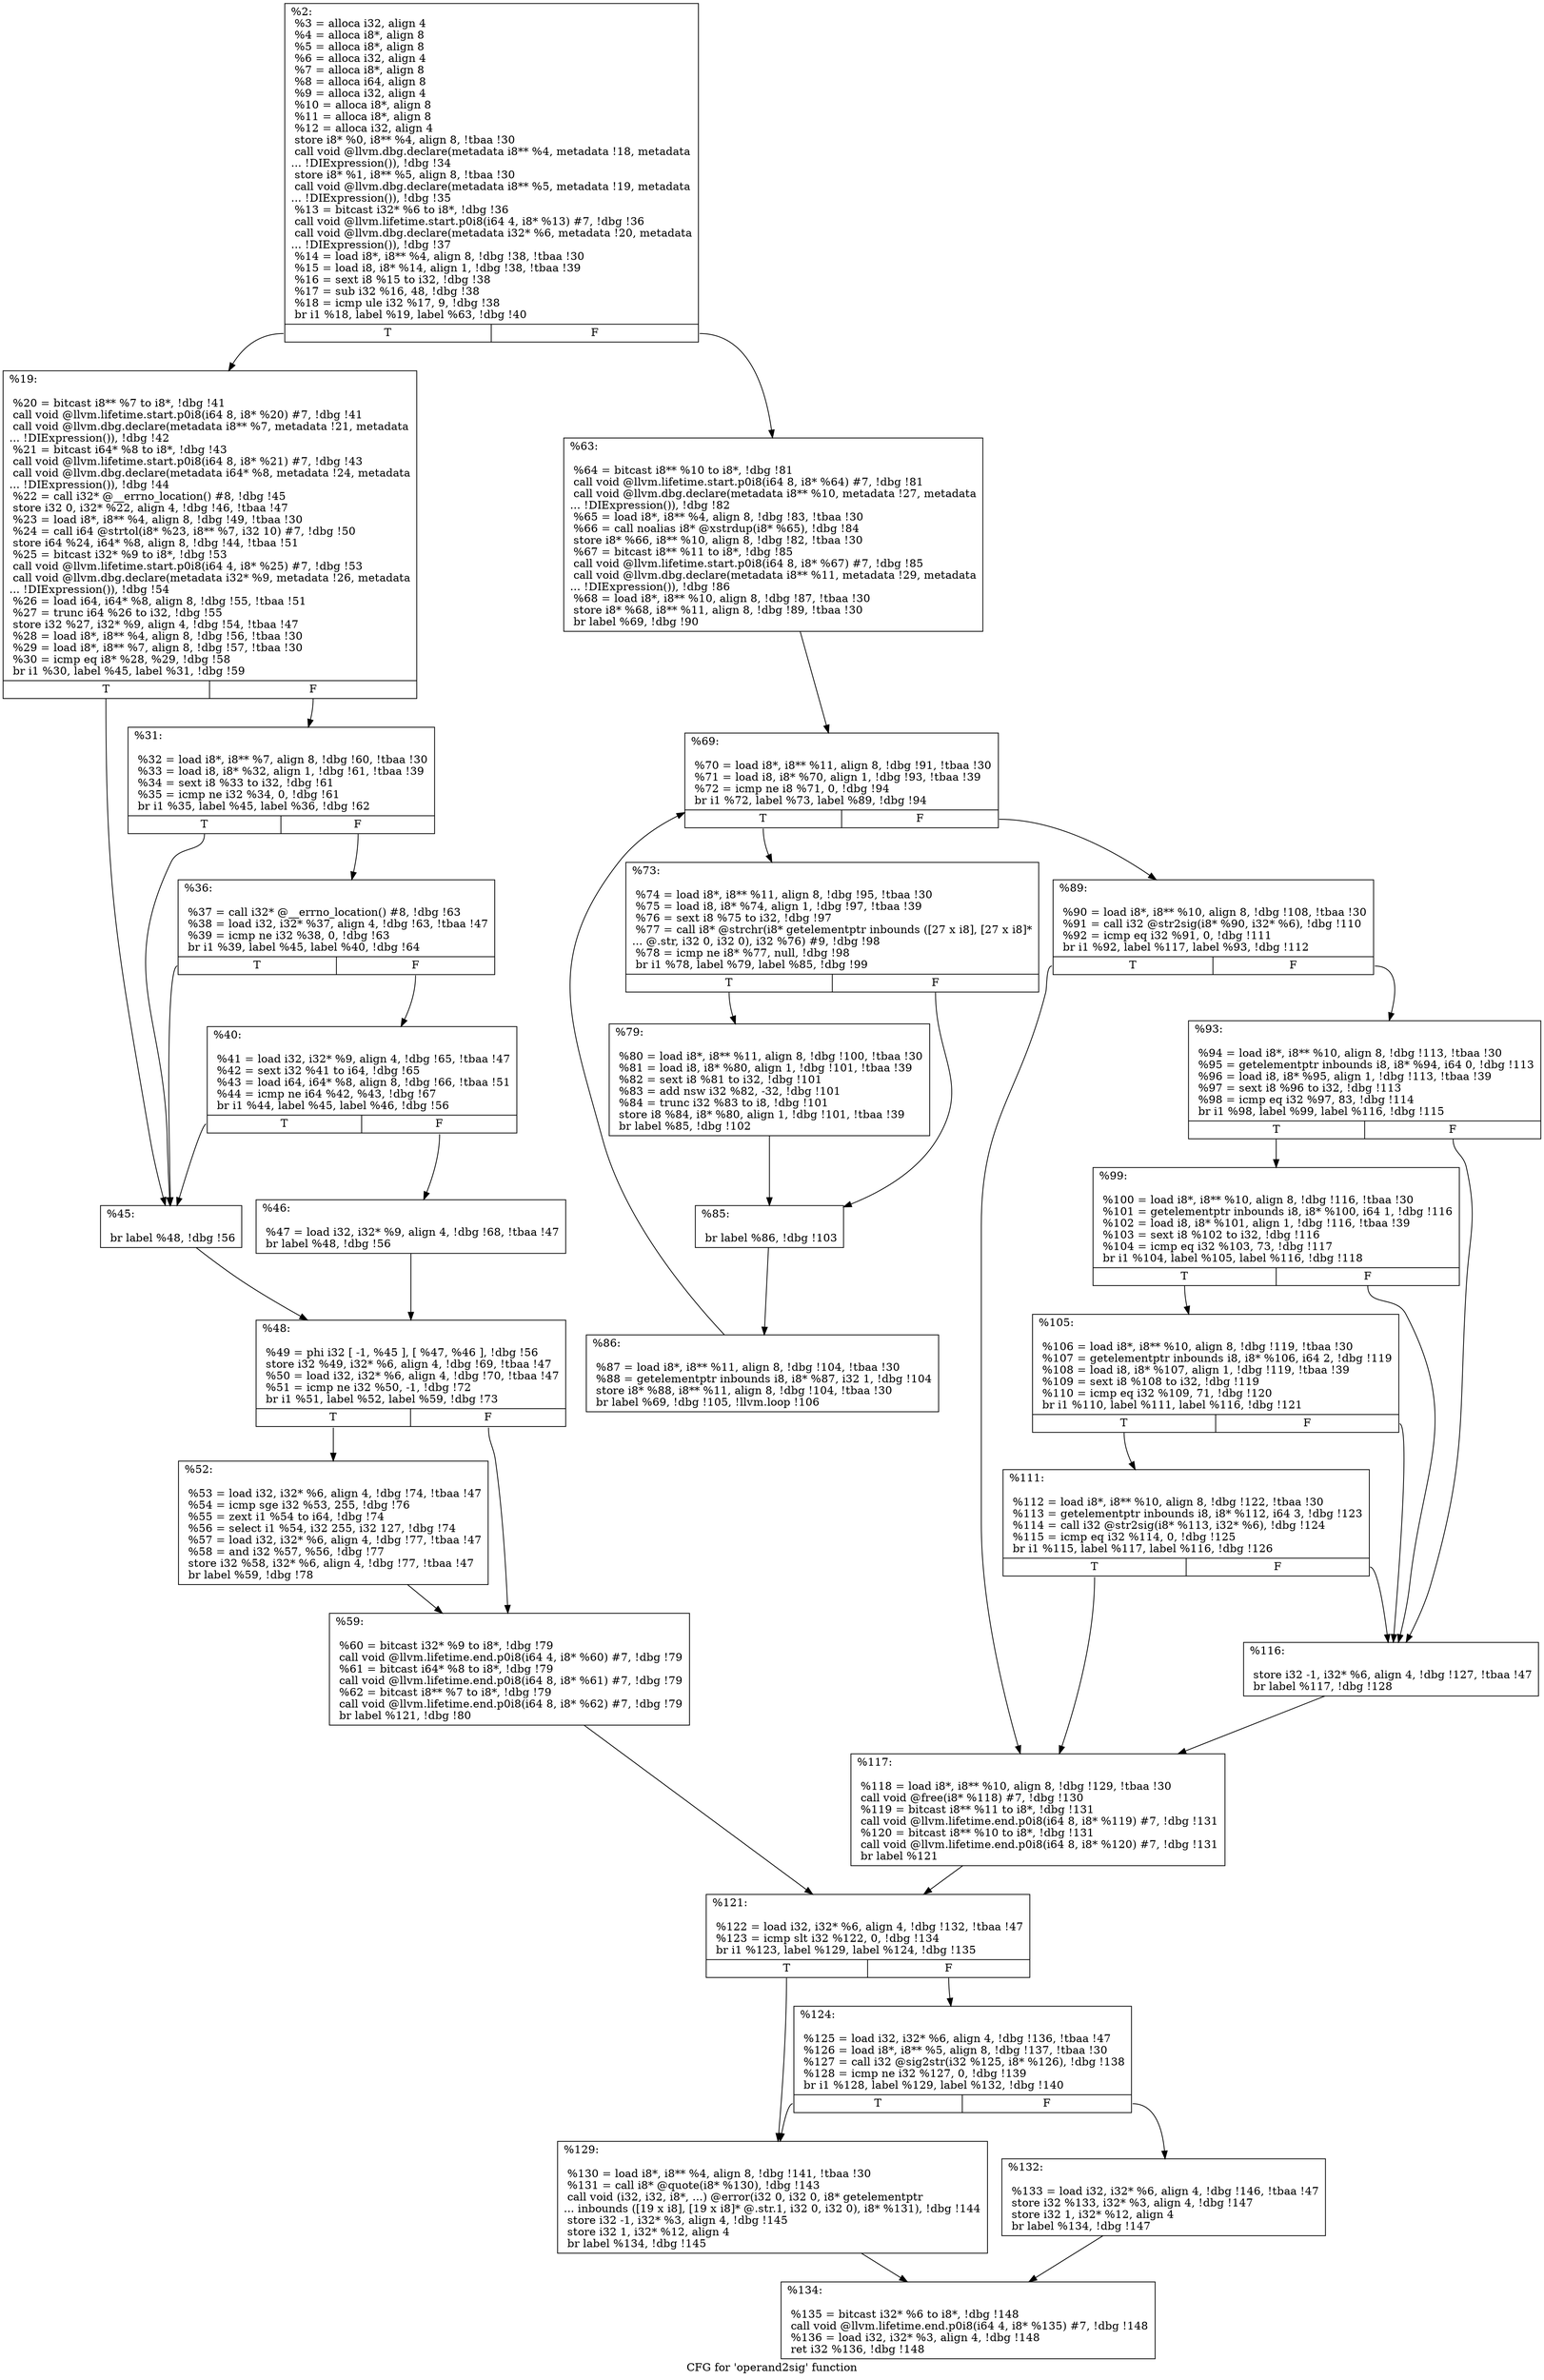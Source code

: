digraph "CFG for 'operand2sig' function" {
	label="CFG for 'operand2sig' function";

	Node0x2784920 [shape=record,label="{%2:\l  %3 = alloca i32, align 4\l  %4 = alloca i8*, align 8\l  %5 = alloca i8*, align 8\l  %6 = alloca i32, align 4\l  %7 = alloca i8*, align 8\l  %8 = alloca i64, align 8\l  %9 = alloca i32, align 4\l  %10 = alloca i8*, align 8\l  %11 = alloca i8*, align 8\l  %12 = alloca i32, align 4\l  store i8* %0, i8** %4, align 8, !tbaa !30\l  call void @llvm.dbg.declare(metadata i8** %4, metadata !18, metadata\l... !DIExpression()), !dbg !34\l  store i8* %1, i8** %5, align 8, !tbaa !30\l  call void @llvm.dbg.declare(metadata i8** %5, metadata !19, metadata\l... !DIExpression()), !dbg !35\l  %13 = bitcast i32* %6 to i8*, !dbg !36\l  call void @llvm.lifetime.start.p0i8(i64 4, i8* %13) #7, !dbg !36\l  call void @llvm.dbg.declare(metadata i32* %6, metadata !20, metadata\l... !DIExpression()), !dbg !37\l  %14 = load i8*, i8** %4, align 8, !dbg !38, !tbaa !30\l  %15 = load i8, i8* %14, align 1, !dbg !38, !tbaa !39\l  %16 = sext i8 %15 to i32, !dbg !38\l  %17 = sub i32 %16, 48, !dbg !38\l  %18 = icmp ule i32 %17, 9, !dbg !38\l  br i1 %18, label %19, label %63, !dbg !40\l|{<s0>T|<s1>F}}"];
	Node0x2784920:s0 -> Node0x27893d0;
	Node0x2784920:s1 -> Node0x27896a0;
	Node0x27893d0 [shape=record,label="{%19:\l\l  %20 = bitcast i8** %7 to i8*, !dbg !41\l  call void @llvm.lifetime.start.p0i8(i64 8, i8* %20) #7, !dbg !41\l  call void @llvm.dbg.declare(metadata i8** %7, metadata !21, metadata\l... !DIExpression()), !dbg !42\l  %21 = bitcast i64* %8 to i8*, !dbg !43\l  call void @llvm.lifetime.start.p0i8(i64 8, i8* %21) #7, !dbg !43\l  call void @llvm.dbg.declare(metadata i64* %8, metadata !24, metadata\l... !DIExpression()), !dbg !44\l  %22 = call i32* @__errno_location() #8, !dbg !45\l  store i32 0, i32* %22, align 4, !dbg !46, !tbaa !47\l  %23 = load i8*, i8** %4, align 8, !dbg !49, !tbaa !30\l  %24 = call i64 @strtol(i8* %23, i8** %7, i32 10) #7, !dbg !50\l  store i64 %24, i64* %8, align 8, !dbg !44, !tbaa !51\l  %25 = bitcast i32* %9 to i8*, !dbg !53\l  call void @llvm.lifetime.start.p0i8(i64 4, i8* %25) #7, !dbg !53\l  call void @llvm.dbg.declare(metadata i32* %9, metadata !26, metadata\l... !DIExpression()), !dbg !54\l  %26 = load i64, i64* %8, align 8, !dbg !55, !tbaa !51\l  %27 = trunc i64 %26 to i32, !dbg !55\l  store i32 %27, i32* %9, align 4, !dbg !54, !tbaa !47\l  %28 = load i8*, i8** %4, align 8, !dbg !56, !tbaa !30\l  %29 = load i8*, i8** %7, align 8, !dbg !57, !tbaa !30\l  %30 = icmp eq i8* %28, %29, !dbg !58\l  br i1 %30, label %45, label %31, !dbg !59\l|{<s0>T|<s1>F}}"];
	Node0x27893d0:s0 -> Node0x2789510;
	Node0x27893d0:s1 -> Node0x2789420;
	Node0x2789420 [shape=record,label="{%31:\l\l  %32 = load i8*, i8** %7, align 8, !dbg !60, !tbaa !30\l  %33 = load i8, i8* %32, align 1, !dbg !61, !tbaa !39\l  %34 = sext i8 %33 to i32, !dbg !61\l  %35 = icmp ne i32 %34, 0, !dbg !61\l  br i1 %35, label %45, label %36, !dbg !62\l|{<s0>T|<s1>F}}"];
	Node0x2789420:s0 -> Node0x2789510;
	Node0x2789420:s1 -> Node0x2789470;
	Node0x2789470 [shape=record,label="{%36:\l\l  %37 = call i32* @__errno_location() #8, !dbg !63\l  %38 = load i32, i32* %37, align 4, !dbg !63, !tbaa !47\l  %39 = icmp ne i32 %38, 0, !dbg !63\l  br i1 %39, label %45, label %40, !dbg !64\l|{<s0>T|<s1>F}}"];
	Node0x2789470:s0 -> Node0x2789510;
	Node0x2789470:s1 -> Node0x27894c0;
	Node0x27894c0 [shape=record,label="{%40:\l\l  %41 = load i32, i32* %9, align 4, !dbg !65, !tbaa !47\l  %42 = sext i32 %41 to i64, !dbg !65\l  %43 = load i64, i64* %8, align 8, !dbg !66, !tbaa !51\l  %44 = icmp ne i64 %42, %43, !dbg !67\l  br i1 %44, label %45, label %46, !dbg !56\l|{<s0>T|<s1>F}}"];
	Node0x27894c0:s0 -> Node0x2789510;
	Node0x27894c0:s1 -> Node0x2789560;
	Node0x2789510 [shape=record,label="{%45:\l\l  br label %48, !dbg !56\l}"];
	Node0x2789510 -> Node0x27895b0;
	Node0x2789560 [shape=record,label="{%46:\l\l  %47 = load i32, i32* %9, align 4, !dbg !68, !tbaa !47\l  br label %48, !dbg !56\l}"];
	Node0x2789560 -> Node0x27895b0;
	Node0x27895b0 [shape=record,label="{%48:\l\l  %49 = phi i32 [ -1, %45 ], [ %47, %46 ], !dbg !56\l  store i32 %49, i32* %6, align 4, !dbg !69, !tbaa !47\l  %50 = load i32, i32* %6, align 4, !dbg !70, !tbaa !47\l  %51 = icmp ne i32 %50, -1, !dbg !72\l  br i1 %51, label %52, label %59, !dbg !73\l|{<s0>T|<s1>F}}"];
	Node0x27895b0:s0 -> Node0x2789600;
	Node0x27895b0:s1 -> Node0x2789650;
	Node0x2789600 [shape=record,label="{%52:\l\l  %53 = load i32, i32* %6, align 4, !dbg !74, !tbaa !47\l  %54 = icmp sge i32 %53, 255, !dbg !76\l  %55 = zext i1 %54 to i64, !dbg !74\l  %56 = select i1 %54, i32 255, i32 127, !dbg !74\l  %57 = load i32, i32* %6, align 4, !dbg !77, !tbaa !47\l  %58 = and i32 %57, %56, !dbg !77\l  store i32 %58, i32* %6, align 4, !dbg !77, !tbaa !47\l  br label %59, !dbg !78\l}"];
	Node0x2789600 -> Node0x2789650;
	Node0x2789650 [shape=record,label="{%59:\l\l  %60 = bitcast i32* %9 to i8*, !dbg !79\l  call void @llvm.lifetime.end.p0i8(i64 4, i8* %60) #7, !dbg !79\l  %61 = bitcast i64* %8 to i8*, !dbg !79\l  call void @llvm.lifetime.end.p0i8(i64 8, i8* %61) #7, !dbg !79\l  %62 = bitcast i8** %7 to i8*, !dbg !79\l  call void @llvm.lifetime.end.p0i8(i64 8, i8* %62) #7, !dbg !79\l  br label %121, !dbg !80\l}"];
	Node0x2789650 -> Node0x2789ab0;
	Node0x27896a0 [shape=record,label="{%63:\l\l  %64 = bitcast i8** %10 to i8*, !dbg !81\l  call void @llvm.lifetime.start.p0i8(i64 8, i8* %64) #7, !dbg !81\l  call void @llvm.dbg.declare(metadata i8** %10, metadata !27, metadata\l... !DIExpression()), !dbg !82\l  %65 = load i8*, i8** %4, align 8, !dbg !83, !tbaa !30\l  %66 = call noalias i8* @xstrdup(i8* %65), !dbg !84\l  store i8* %66, i8** %10, align 8, !dbg !82, !tbaa !30\l  %67 = bitcast i8** %11 to i8*, !dbg !85\l  call void @llvm.lifetime.start.p0i8(i64 8, i8* %67) #7, !dbg !85\l  call void @llvm.dbg.declare(metadata i8** %11, metadata !29, metadata\l... !DIExpression()), !dbg !86\l  %68 = load i8*, i8** %10, align 8, !dbg !87, !tbaa !30\l  store i8* %68, i8** %11, align 8, !dbg !89, !tbaa !30\l  br label %69, !dbg !90\l}"];
	Node0x27896a0 -> Node0x27896f0;
	Node0x27896f0 [shape=record,label="{%69:\l\l  %70 = load i8*, i8** %11, align 8, !dbg !91, !tbaa !30\l  %71 = load i8, i8* %70, align 1, !dbg !93, !tbaa !39\l  %72 = icmp ne i8 %71, 0, !dbg !94\l  br i1 %72, label %73, label %89, !dbg !94\l|{<s0>T|<s1>F}}"];
	Node0x27896f0:s0 -> Node0x2789740;
	Node0x27896f0:s1 -> Node0x2789880;
	Node0x2789740 [shape=record,label="{%73:\l\l  %74 = load i8*, i8** %11, align 8, !dbg !95, !tbaa !30\l  %75 = load i8, i8* %74, align 1, !dbg !97, !tbaa !39\l  %76 = sext i8 %75 to i32, !dbg !97\l  %77 = call i8* @strchr(i8* getelementptr inbounds ([27 x i8], [27 x i8]*\l... @.str, i32 0, i32 0), i32 %76) #9, !dbg !98\l  %78 = icmp ne i8* %77, null, !dbg !98\l  br i1 %78, label %79, label %85, !dbg !99\l|{<s0>T|<s1>F}}"];
	Node0x2789740:s0 -> Node0x2789790;
	Node0x2789740:s1 -> Node0x27897e0;
	Node0x2789790 [shape=record,label="{%79:\l\l  %80 = load i8*, i8** %11, align 8, !dbg !100, !tbaa !30\l  %81 = load i8, i8* %80, align 1, !dbg !101, !tbaa !39\l  %82 = sext i8 %81 to i32, !dbg !101\l  %83 = add nsw i32 %82, -32, !dbg !101\l  %84 = trunc i32 %83 to i8, !dbg !101\l  store i8 %84, i8* %80, align 1, !dbg !101, !tbaa !39\l  br label %85, !dbg !102\l}"];
	Node0x2789790 -> Node0x27897e0;
	Node0x27897e0 [shape=record,label="{%85:\l\l  br label %86, !dbg !103\l}"];
	Node0x27897e0 -> Node0x2789830;
	Node0x2789830 [shape=record,label="{%86:\l\l  %87 = load i8*, i8** %11, align 8, !dbg !104, !tbaa !30\l  %88 = getelementptr inbounds i8, i8* %87, i32 1, !dbg !104\l  store i8* %88, i8** %11, align 8, !dbg !104, !tbaa !30\l  br label %69, !dbg !105, !llvm.loop !106\l}"];
	Node0x2789830 -> Node0x27896f0;
	Node0x2789880 [shape=record,label="{%89:\l\l  %90 = load i8*, i8** %10, align 8, !dbg !108, !tbaa !30\l  %91 = call i32 @str2sig(i8* %90, i32* %6), !dbg !110\l  %92 = icmp eq i32 %91, 0, !dbg !111\l  br i1 %92, label %117, label %93, !dbg !112\l|{<s0>T|<s1>F}}"];
	Node0x2789880:s0 -> Node0x2789a60;
	Node0x2789880:s1 -> Node0x27898d0;
	Node0x27898d0 [shape=record,label="{%93:\l\l  %94 = load i8*, i8** %10, align 8, !dbg !113, !tbaa !30\l  %95 = getelementptr inbounds i8, i8* %94, i64 0, !dbg !113\l  %96 = load i8, i8* %95, align 1, !dbg !113, !tbaa !39\l  %97 = sext i8 %96 to i32, !dbg !113\l  %98 = icmp eq i32 %97, 83, !dbg !114\l  br i1 %98, label %99, label %116, !dbg !115\l|{<s0>T|<s1>F}}"];
	Node0x27898d0:s0 -> Node0x2789920;
	Node0x27898d0:s1 -> Node0x2789a10;
	Node0x2789920 [shape=record,label="{%99:\l\l  %100 = load i8*, i8** %10, align 8, !dbg !116, !tbaa !30\l  %101 = getelementptr inbounds i8, i8* %100, i64 1, !dbg !116\l  %102 = load i8, i8* %101, align 1, !dbg !116, !tbaa !39\l  %103 = sext i8 %102 to i32, !dbg !116\l  %104 = icmp eq i32 %103, 73, !dbg !117\l  br i1 %104, label %105, label %116, !dbg !118\l|{<s0>T|<s1>F}}"];
	Node0x2789920:s0 -> Node0x2789970;
	Node0x2789920:s1 -> Node0x2789a10;
	Node0x2789970 [shape=record,label="{%105:\l\l  %106 = load i8*, i8** %10, align 8, !dbg !119, !tbaa !30\l  %107 = getelementptr inbounds i8, i8* %106, i64 2, !dbg !119\l  %108 = load i8, i8* %107, align 1, !dbg !119, !tbaa !39\l  %109 = sext i8 %108 to i32, !dbg !119\l  %110 = icmp eq i32 %109, 71, !dbg !120\l  br i1 %110, label %111, label %116, !dbg !121\l|{<s0>T|<s1>F}}"];
	Node0x2789970:s0 -> Node0x27899c0;
	Node0x2789970:s1 -> Node0x2789a10;
	Node0x27899c0 [shape=record,label="{%111:\l\l  %112 = load i8*, i8** %10, align 8, !dbg !122, !tbaa !30\l  %113 = getelementptr inbounds i8, i8* %112, i64 3, !dbg !123\l  %114 = call i32 @str2sig(i8* %113, i32* %6), !dbg !124\l  %115 = icmp eq i32 %114, 0, !dbg !125\l  br i1 %115, label %117, label %116, !dbg !126\l|{<s0>T|<s1>F}}"];
	Node0x27899c0:s0 -> Node0x2789a60;
	Node0x27899c0:s1 -> Node0x2789a10;
	Node0x2789a10 [shape=record,label="{%116:\l\l  store i32 -1, i32* %6, align 4, !dbg !127, !tbaa !47\l  br label %117, !dbg !128\l}"];
	Node0x2789a10 -> Node0x2789a60;
	Node0x2789a60 [shape=record,label="{%117:\l\l  %118 = load i8*, i8** %10, align 8, !dbg !129, !tbaa !30\l  call void @free(i8* %118) #7, !dbg !130\l  %119 = bitcast i8** %11 to i8*, !dbg !131\l  call void @llvm.lifetime.end.p0i8(i64 8, i8* %119) #7, !dbg !131\l  %120 = bitcast i8** %10 to i8*, !dbg !131\l  call void @llvm.lifetime.end.p0i8(i64 8, i8* %120) #7, !dbg !131\l  br label %121\l}"];
	Node0x2789a60 -> Node0x2789ab0;
	Node0x2789ab0 [shape=record,label="{%121:\l\l  %122 = load i32, i32* %6, align 4, !dbg !132, !tbaa !47\l  %123 = icmp slt i32 %122, 0, !dbg !134\l  br i1 %123, label %129, label %124, !dbg !135\l|{<s0>T|<s1>F}}"];
	Node0x2789ab0:s0 -> Node0x2789b50;
	Node0x2789ab0:s1 -> Node0x2789b00;
	Node0x2789b00 [shape=record,label="{%124:\l\l  %125 = load i32, i32* %6, align 4, !dbg !136, !tbaa !47\l  %126 = load i8*, i8** %5, align 8, !dbg !137, !tbaa !30\l  %127 = call i32 @sig2str(i32 %125, i8* %126), !dbg !138\l  %128 = icmp ne i32 %127, 0, !dbg !139\l  br i1 %128, label %129, label %132, !dbg !140\l|{<s0>T|<s1>F}}"];
	Node0x2789b00:s0 -> Node0x2789b50;
	Node0x2789b00:s1 -> Node0x2789ba0;
	Node0x2789b50 [shape=record,label="{%129:\l\l  %130 = load i8*, i8** %4, align 8, !dbg !141, !tbaa !30\l  %131 = call i8* @quote(i8* %130), !dbg !143\l  call void (i32, i32, i8*, ...) @error(i32 0, i32 0, i8* getelementptr\l... inbounds ([19 x i8], [19 x i8]* @.str.1, i32 0, i32 0), i8* %131), !dbg !144\l  store i32 -1, i32* %3, align 4, !dbg !145\l  store i32 1, i32* %12, align 4\l  br label %134, !dbg !145\l}"];
	Node0x2789b50 -> Node0x2789bf0;
	Node0x2789ba0 [shape=record,label="{%132:\l\l  %133 = load i32, i32* %6, align 4, !dbg !146, !tbaa !47\l  store i32 %133, i32* %3, align 4, !dbg !147\l  store i32 1, i32* %12, align 4\l  br label %134, !dbg !147\l}"];
	Node0x2789ba0 -> Node0x2789bf0;
	Node0x2789bf0 [shape=record,label="{%134:\l\l  %135 = bitcast i32* %6 to i8*, !dbg !148\l  call void @llvm.lifetime.end.p0i8(i64 4, i8* %135) #7, !dbg !148\l  %136 = load i32, i32* %3, align 4, !dbg !148\l  ret i32 %136, !dbg !148\l}"];
}
